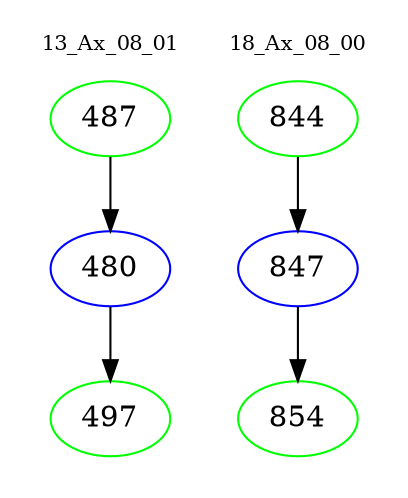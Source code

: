 digraph{
subgraph cluster_0 {
color = white
label = "13_Ax_08_01";
fontsize=10;
T0_487 [label="487", color="green"]
T0_487 -> T0_480 [color="black"]
T0_480 [label="480", color="blue"]
T0_480 -> T0_497 [color="black"]
T0_497 [label="497", color="green"]
}
subgraph cluster_1 {
color = white
label = "18_Ax_08_00";
fontsize=10;
T1_844 [label="844", color="green"]
T1_844 -> T1_847 [color="black"]
T1_847 [label="847", color="blue"]
T1_847 -> T1_854 [color="black"]
T1_854 [label="854", color="green"]
}
}
